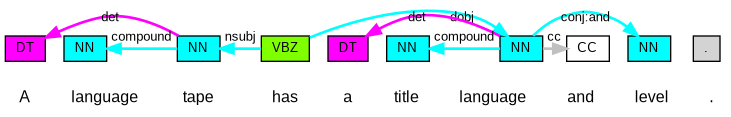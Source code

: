 @startuml
digraph d {
    graph [nodesep=0.1
           ranksep=0.1]
    node [shape=none
        fontname=arial
        fontsize=12
        style=filled
        fillcolor=white
        width=0.1
        height=0]
    edge [style=invis]

    subgraph _1 {
        p1 [label=DT shape=box fontsize=10 fillcolor=MAGENTA]
        w1 [label=A]
        p1 -> w1
    }
    subgraph _2 {
        p2 [label=NN shape=box fontsize=10 fillcolor=CYAN]
        w2 [label=language]
        p2 -> w2
    }
    subgraph _3 {
        p3 [label=NN shape=box fontsize=10 fillcolor=CYAN]
        w3 [label=tape]
        p3 -> w3
    }
    subgraph _4 {
        p4 [label=VBZ shape=box fontsize=10 fillcolor=CHARTREUSE]
        w4 [label=has]
        p4 -> w4
    }
    subgraph _5 {
        p5 [label=DT shape=box fontsize=10 fillcolor=MAGENTA]
        w5 [label=a]
        p5 -> w5
    }
    subgraph _6 {
        p6 [label=NN shape=box fontsize=10 fillcolor=CYAN]
        w6 [label=title]
        p6 -> w6
    }
    subgraph _7 {
        p7 [label=NN shape=box fontsize=10 fillcolor=CYAN]
        w7 [label=language]
        p7 -> w7
    }
    subgraph _8 {
        p8 [label=CC shape=box fontsize=10 fillcolor=WHITE]
        w8 [label=and]
        p8 -> w8
    }
    subgraph _9 {
        p9 [label=NN shape=box fontsize=10 fillcolor=CYAN]
        w9 [label="level"]
        p9 -> w9
    }
    subgraph _10 {
        p10 [label="." shape=box fontsize=10 fillcolor=LIGHTGREY]
        w10 [label="."]
        p10 -> w10
    }
    // glue together
    w1 -> w2 -> w3 -> w4 -> w5 -> w6 -> w7 -> w8 -> w9 -> w10
    rank=same {w1, w2, w3, w4, w5, w6, w7, w8, w9, w10}
    p1 -> p2 -> p3 -> p4 -> p5 -> p6 -> p7 -> p8 -> p9 -> p10
    rank=same {p1, p2, p3, p4, p5, p6, p7, p8, p9, p10}

    edge [style=bold fontsize=10 fontname=arial color=grey]
    p1 -> p3 [label=det dir=back color=MAGENTA]
    p2 -> p3 [label=compound dir=back color=CYAN]
    p3 -> p4 [label=nsubj dir=back color=CYAN]
    p4 -> p7 [label=dobj color=CYAN]
    p5 -> p7 [label=det dir=back color=MAGENTA]
    p6 -> p7 [label=compound dir=back color=CYAN]
    p7 -> p8 [label=cc color=GREY]
    p7 -> p9 [label="conj:and" color=CYAN]
}
@enduml

